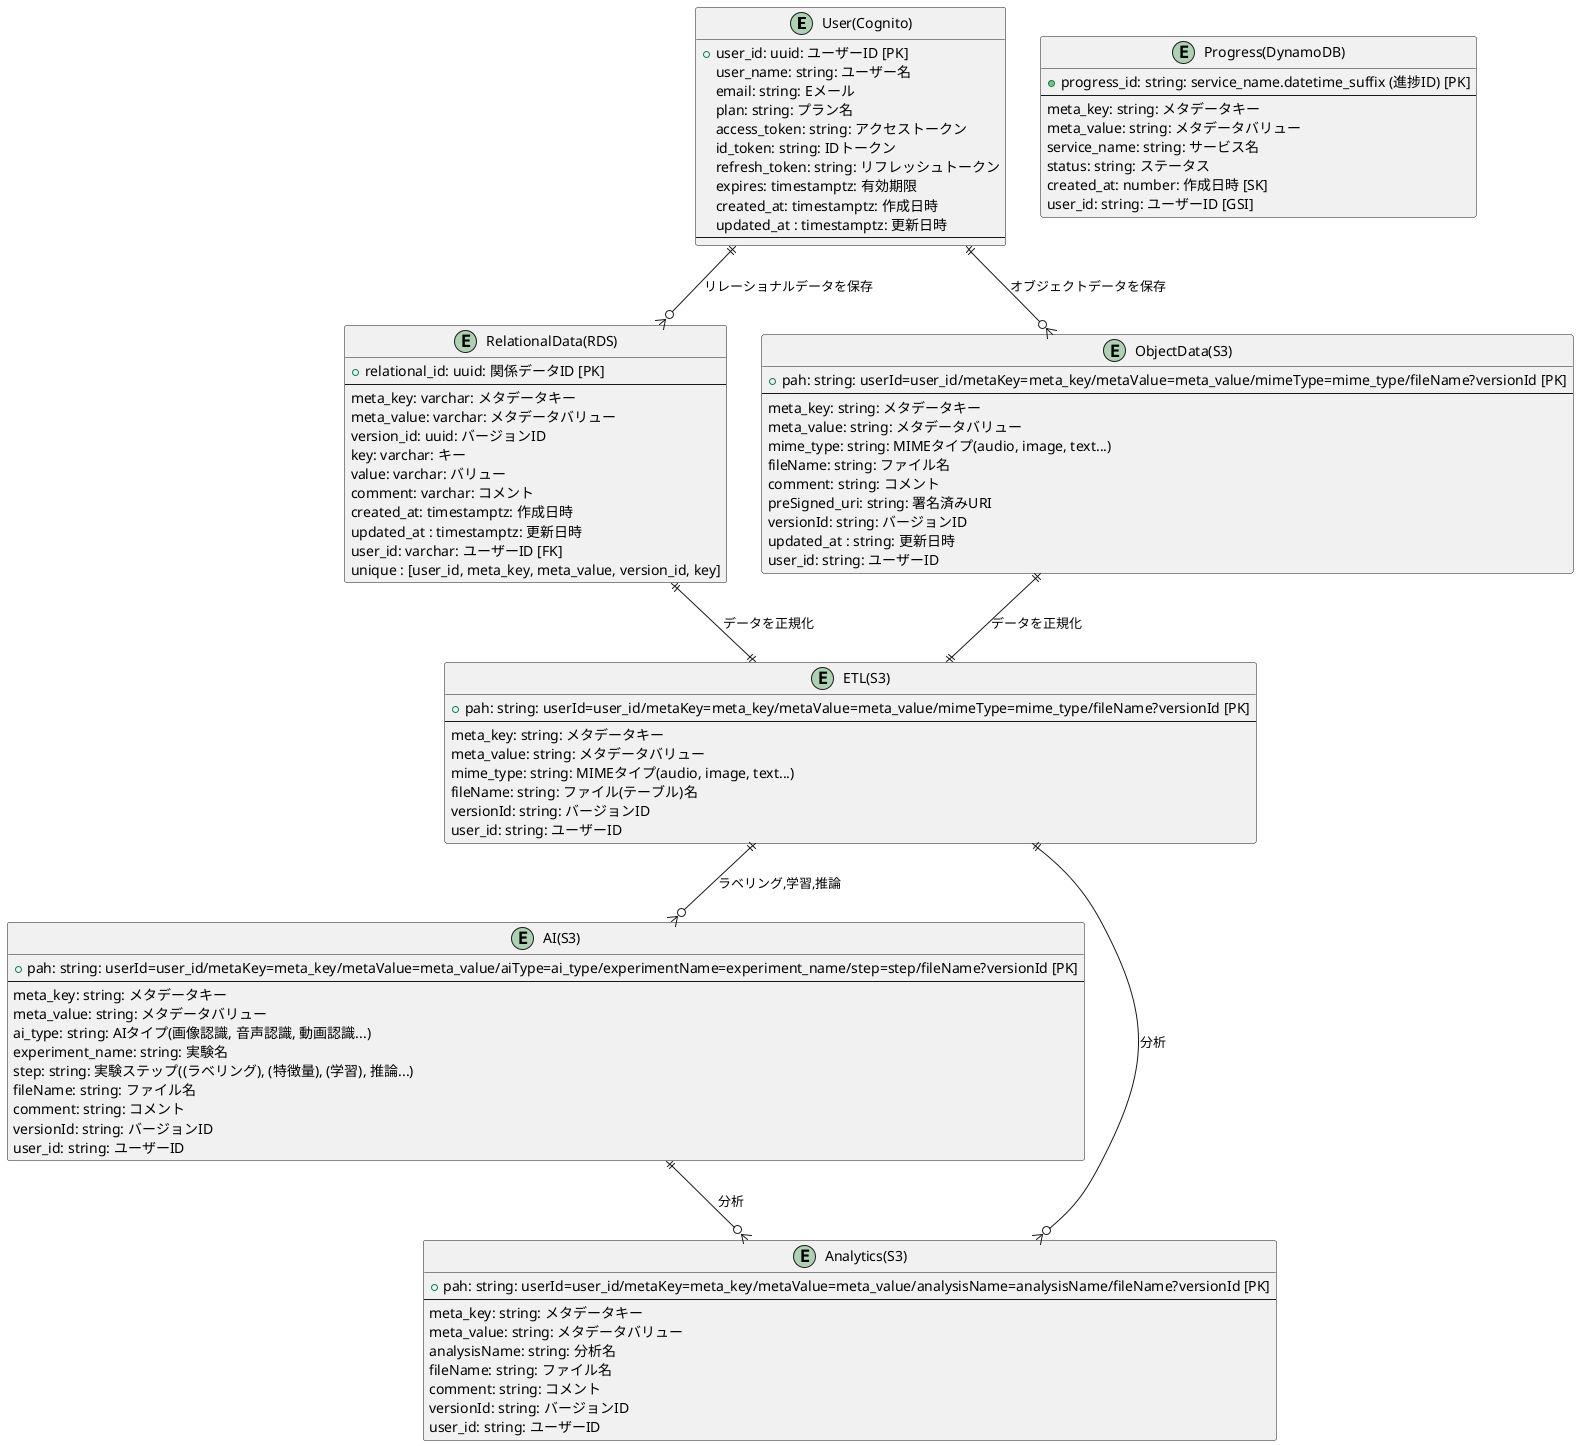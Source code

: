 @startuml
' Entities
entity "User(Cognito)" as user {
  +user_id: uuid: ユーザーID [PK]
  user_name: string: ユーザー名
  email: string: Eメール
  plan: string: プラン名
  access_token: string: アクセストークン
  id_token: string: IDトークン
  refresh_token: string: リフレッシュトークン
  expires: timestamptz: 有効期限
  created_at: timestamptz: 作成日時
  updated_at : timestamptz: 更新日時
  --
}

entity "RelationalData(RDS)" as relational_data {
  +relational_id: uuid: 関係データID [PK]
  --
  meta_key: varchar: メタデータキー
  meta_value: varchar: メタデータバリュー
  version_id: uuid: バージョンID
  key: varchar: キー
  value: varchar: バリュー
  comment: varchar: コメント
  created_at: timestamptz: 作成日時
  updated_at : timestamptz: 更新日時
  user_id: varchar: ユーザーID [FK]
  unique : [user_id, meta_key, meta_value, version_id, key]
}

entity "ObjectData(S3)" as object_data {
  +pah: string: userId=user_id/metaKey=meta_key/metaValue=meta_value/mimeType=mime_type/fileName?versionId [PK]
  --
  meta_key: string: メタデータキー
  meta_value: string: メタデータバリュー
  mime_type: string: MIMEタイプ(audio, image, text...)
  fileName: string: ファイル名
  comment: string: コメント
  preSigned_uri: string: 署名済みURI
  versionId: string: バージョンID
  updated_at : string: 更新日時
  user_id: string: ユーザーID
}

entity "ETL(S3)" as etl {
  +pah: string: userId=user_id/metaKey=meta_key/metaValue=meta_value/mimeType=mime_type/fileName?versionId [PK]
  --
  meta_key: string: メタデータキー
  meta_value: string: メタデータバリュー
  mime_type: string: MIMEタイプ(audio, image, text...)
  fileName: string: ファイル(テーブル)名
  versionId: string: バージョンID
  user_id: string: ユーザーID
}

entity "AI(S3)" as ai {
  +pah: string: userId=user_id/metaKey=meta_key/metaValue=meta_value/aiType=ai_type/experimentName=experiment_name/step=step/fileName?versionId [PK]
  --
  meta_key: string: メタデータキー
  meta_value: string: メタデータバリュー
  ai_type: string: AIタイプ(画像認識, 音声認識, 動画認識...)
  experiment_name: string: 実験名
  step: string: 実験ステップ((ラベリング), (特徴量), (学習), 推論...)
  fileName: string: ファイル名
  comment: string: コメント
  versionId: string: バージョンID
  user_id: string: ユーザーID
}

entity "Analytics(S3)" as analytics {
  +pah: string: userId=user_id/metaKey=meta_key/metaValue=meta_value/analysisName=analysisName/fileName?versionId [PK]
  --
  meta_key: string: メタデータキー
  meta_value: string: メタデータバリュー
  analysisName: string: 分析名
  fileName: string: ファイル名
  comment: string: コメント
  versionId: string: バージョンID
  user_id: string: ユーザーID
}

entity "Progress(DynamoDB)" as progress {
  +progress_id: string: service_name.datetime_suffix (進捗ID) [PK]
  --
  meta_key: string: メタデータキー
  meta_value: string: メタデータバリュー
  service_name: string: サービス名
  status: string: ステータス
  created_at: number: 作成日時 [SK]
  user_id: string: ユーザーID [GSI]
}

' Relationships
user ||--o{ relational_data: リレーショナルデータを保存
user ||--o{ object_data: オブジェクトデータを保存
relational_data ||--|| etl: データを正規化
object_data ||--|| etl: データを正規化
etl ||--o{ ai: ラベリング,学習,推論
etl ||--o{ analytics: 分析
ai ||--o{ analytics: 分析

@enduml
